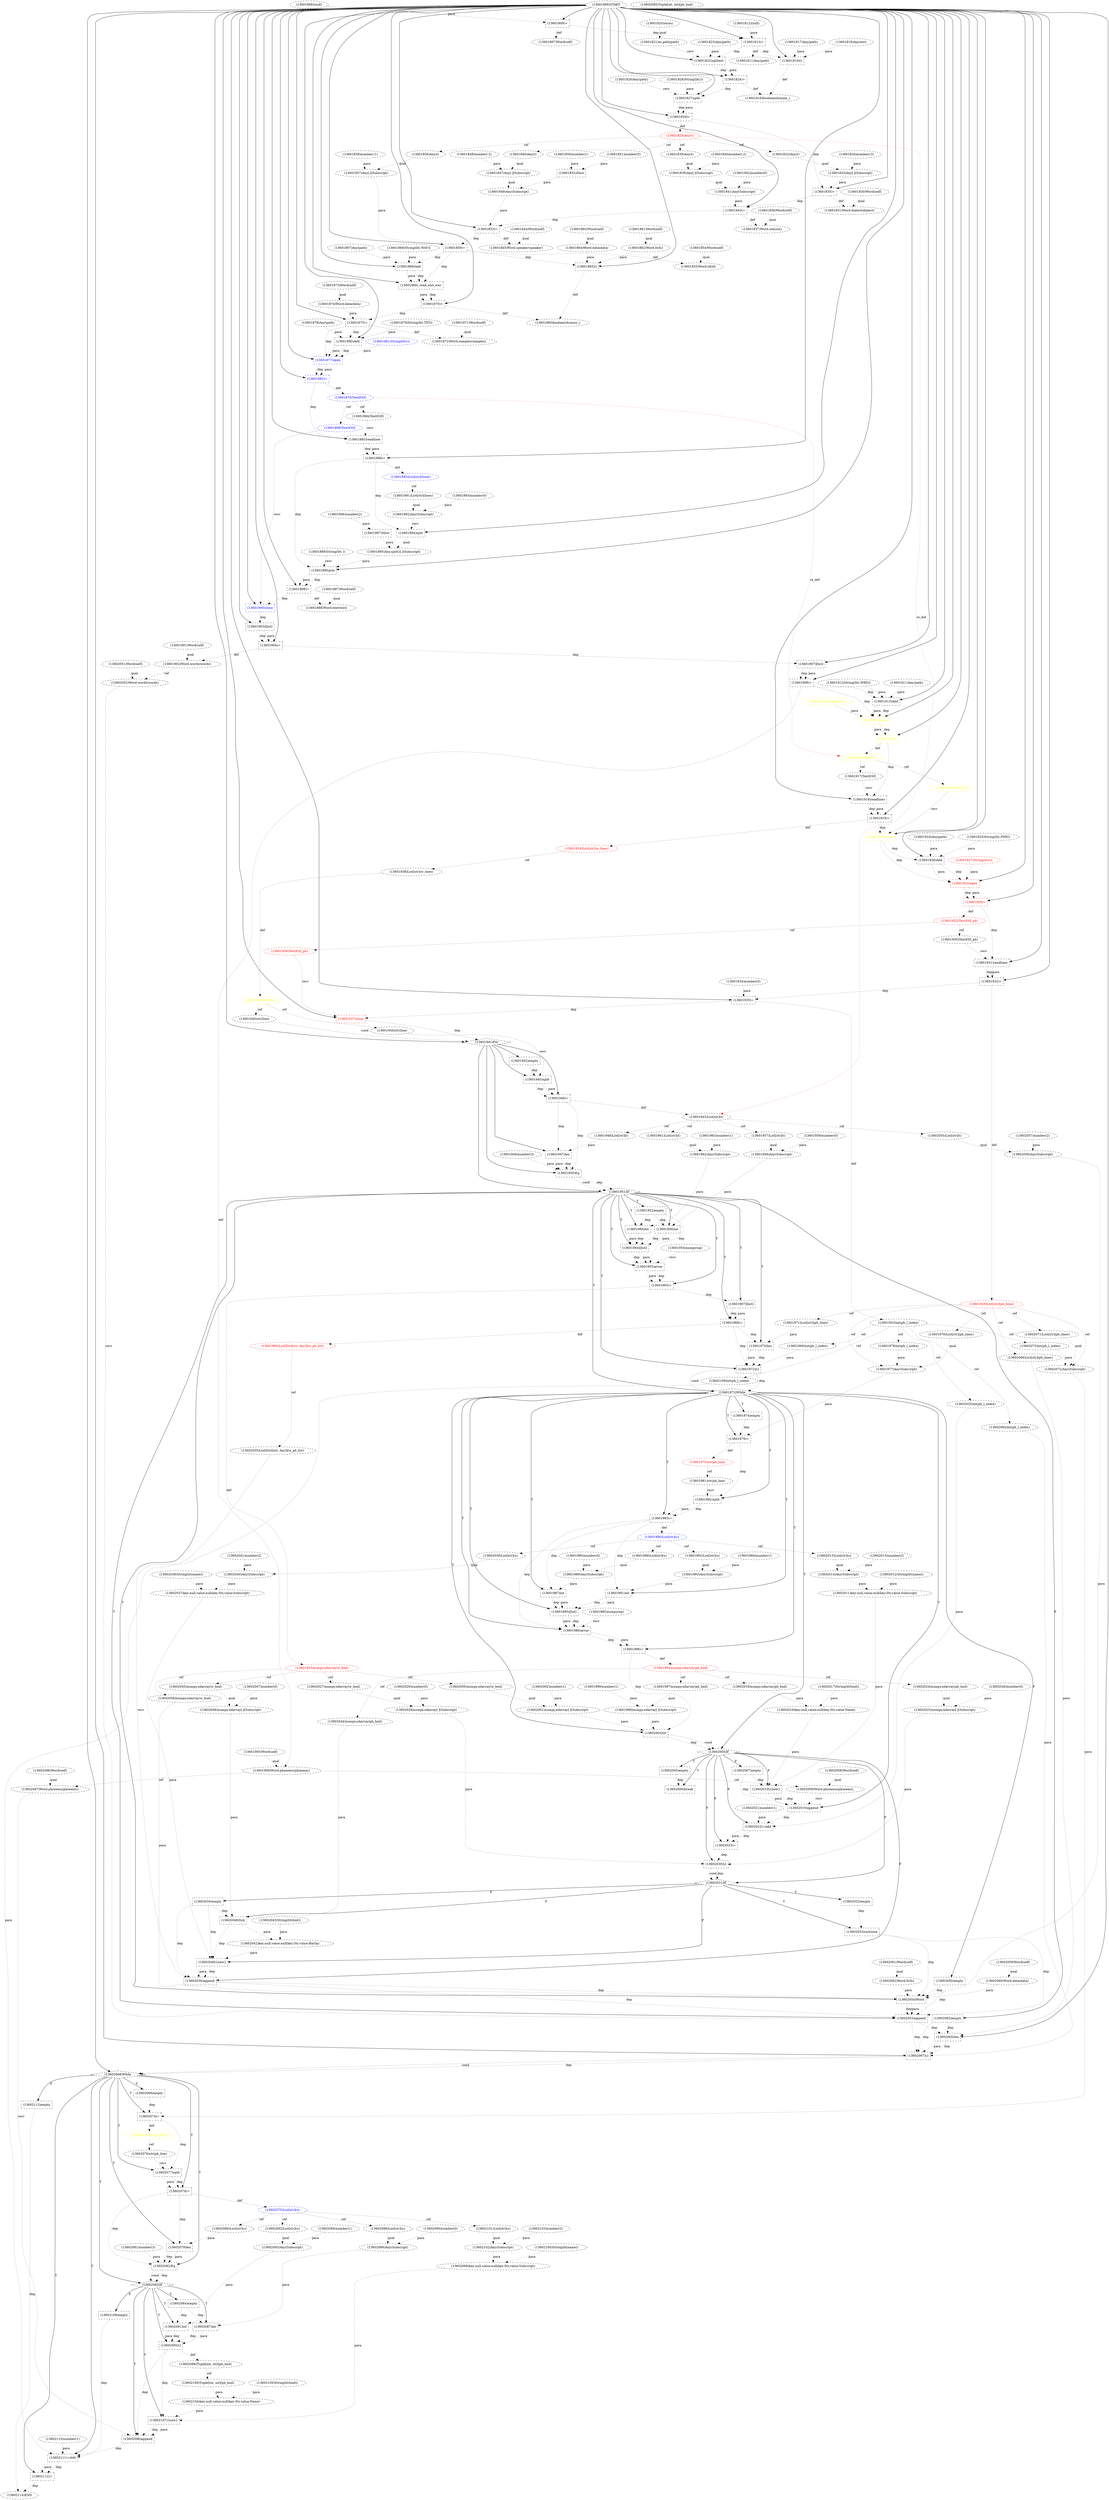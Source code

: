 digraph G {
1 [label="(13602047)number(0)" shape=ellipse style=dashed]
2 [label="(13601857)Any[.](Subscript)" shape=ellipse style=dashed]
3 [label="(13601886)=" shape=box style=dashed]
4 [label="(13601972)Lt" shape=box style=dashed]
5 [label="(13602080)List[str](u)" shape=ellipse style=dashed]
6 [label="(13601864)Word.data(data)" shape=ellipse style=dashed]
7 [label="(13602019){new}" shape=box style=dashed]
8 [label="(13602034)empty" shape=box style=dashed]
9 [label="(13601876)TextIO(f)" shape=ellipse style=dashed color=blue fontcolor=blue]
10 [label="(13602063)empty" shape=box style=dashed]
11 [label="(13602074)=" shape=box style=dashed]
12 [label="(13602059)Word(self)" shape=ellipse style=dashed]
13 [label="(13601917)TextIO(f)" shape=ellipse style=dashed]
14 [label="(13601949)number(3)" shape=ellipse style=dashed]
15 [label="(13602007)empty" shape=box style=dashed]
16 [label="(13601921)close" shape=box style=dashed color=yellow fontcolor=yellow]
17 [label="(13601915)=" shape=box style=dashed color=yellow fontcolor=yellow]
18 [label="(13601947)len" shape=box style=dashed]
19 [label="(13602018)numpy.ndarray(ph_bnd)" shape=ellipse style=dashed]
20 [label="(13602048)Sub" shape=box style=dashed]
21 [label="(13601898)=" shape=box style=dashed]
22 [label="(13601961)List[str](t)" shape=ellipse style=dashed]
23 [label="(13601968)=" shape=box style=dashed]
24 [label="(13601842)number(0)" shape=ellipse style=dashed]
25 [label="(13601908)=" shape=box style=dashed]
26 [label="(13601848)number(-2)" shape=ellipse style=dashed]
27 [label="(13602087)int" shape=box style=dashed]
28 [label="(13602041)number(2)" shape=ellipse style=dashed]
29 [label="(13602084)empty" shape=box style=dashed]
30 [label="(13602108)empty" shape=box style=dashed]
31 [label="(13601890)join" shape=box style=dashed]
32 [label="(13602027)numpy.ndarray(w_bnd)" shape=ellipse style=dashed]
33 [label="(13601923)open" shape=box style=dashed color=red fontcolor=red]
34 [label="(13601887)Word(self)" shape=ellipse style=dashed]
35 [label="(13601984)numpy.ndarray(ph_bnd)" shape=ellipse style=dashed color=red fontcolor=red]
36 [label="(13601998)numpy.ndarray[.](Subscript)" shape=ellipse style=dashed]
37 [label="(13601922)TextIO(f_ph)" shape=ellipse style=dashed color=red fontcolor=red]
38 [label="(13601817)Any(path)" shape=ellipse style=dashed]
39 [label="(13601878)Any(path)" shape=ellipse style=dashed]
40 [label="(13601927)String(lit(r))" shape=ellipse style=dashed color=red fontcolor=red]
41 [label="(13601977)Any(Subscript)" shape=ellipse style=dashed]
42 [label="(13602073)int(ph_l_index)" shape=ellipse style=dashed]
43 [label="(13602083)If" shape=diamond style=dashed]
44 [label="(13602111)=Add" shape=box style=dashed]
45 [label="(13602078)=" shape=box style=dashed]
46 [label="(13601957)List[str](t)" shape=ellipse style=dashed]
47 [label="(13601895)Any.split()[.](Subscript)" shape=ellipse style=dashed]
48 [label="(13601937)close" shape=box style=dashed color=red fontcolor=red]
49 [label="(13602043)String(lit(bnd))" shape=ellipse style=dashed]
50 [label="(13601933)int(ph_l_index)" shape=ellipse style=dashed color=black fontcolor=black]
51 [label="(13602050)empty" shape=box style=dashed]
52 [label="(13601951)If" shape=diamond style=dashed]
53 [label="(13602070)str(ph_line)" shape=ellipse style=dashed color=yellow fontcolor=yellow]
54 [label="(13601892)Any(Subscript)" shape=ellipse style=dashed]
55 [label="(13601926)Add" shape=box style=dashed]
56 [label="(13601936)TextIO(f_ph)" shape=ellipse style=dashed color=red fontcolor=red]
57 [label="(13602009)Word.phonems(phonems)" shape=ellipse style=dashed]
58 [label="(13601930)TextIO(f_ph)" shape=ellipse style=dashed]
59 [label="(13601967)[list]" shape=box style=dashed]
60 [label="(13601885)readlines" shape=box style=dashed]
61 [label="(13601912)String(lit(.WRD))" shape=ellipse style=dashed]
62 [label="(13602031)If" shape=diamond style=dashed]
63 [label="(13602064)int(ph_l_index)" shape=ellipse style=dashed]
64 [label="(13602102)Any(Subscript)" shape=ellipse style=dashed]
65 [label="(13601928)=" shape=box style=dashed color=red fontcolor=red]
66 [label="(13602030)Lt" shape=box style=dashed]
67 [label="(13601836)Word(self)" shape=ellipse style=dashed]
68 [label="(13602015)number(2)" shape=ellipse style=dashed]
69 [label="(13601891)List[str](lines)" shape=ellipse style=dashed]
70 [label="(13601991)int" shape=box style=dashed]
71 [label="(13601823)Any(path)" shape=ellipse style=dashed]
72 [label="(13601934)number(0)" shape=ellipse style=dashed]
73 [label="(13601861)Word(self)" shape=ellipse style=dashed]
74 [label="(13602068)While" shape=diamond style=dashed]
75 [label="(13602005)empty" shape=box style=dashed]
76 [label="(13601982)split" shape=box style=dashed]
77 [label="(13602092)List[str](u)" shape=ellipse style=dashed]
78 [label="(13601869)Add" shape=box style=dashed]
79 [label="(13602038)String(lit(name))" shape=ellipse style=dashed]
80 [label="(13602107){new}" shape=box style=dashed]
81 [label="(13602114)END" style=dashed]
82 [label="(13601837)Word.sex(sex)" shape=ellipse style=dashed]
83 [label="(13602090)number(0)" shape=ellipse style=dashed]
84 [label="(13601835)=" shape=box style=dashed]
85 [label="(13602081)number(3)" shape=ellipse style=dashed]
86 [label="(13602010)append" shape=box style=dashed]
87 [label="(13601806)START" style=dashed]
88 [label="(13602003)Gt" shape=box style=dashed]
89 [label="(13602109)int(ph_l_index)" shape=ellipse style=dashed]
90 [label="(13601894)split" shape=box style=dashed]
91 [label="(13602037)key:null,value:null(key:Str,value:Subscript)" shape=ellipse style=dashed]
92 [label="(13601910)open" shape=box style=dashed color=yellow fontcolor=yellow]
93 [label="(13601811)Any(path)" shape=ellipse style=dashed]
94 [label="(13602035)List[Dict[str, Any]](w_ph_list)" shape=ellipse style=dashed]
95 [label="(13601830)Word(self)" shape=ellipse style=dashed]
96 [label="(13601840)number(-2)" shape=ellipse style=dashed]
97 [label="(13601882)=" shape=box style=dashed color=blue fontcolor=blue]
98 [label="(13601969)int(ph_l_index)" shape=ellipse style=dashed]
99 [label="(13601988)List[str](u)" shape=ellipse style=dashed]
100 [label="(13601945)split" shape=box style=dashed]
101 [label="(13601964)[list]" shape=box style=dashed]
102 [label="(13601863)Word(self)" shape=ellipse style=dashed]
103 [label="(13602014)Any(Subscript)" shape=ellipse style=dashed]
104 [label="(13601889)String(lit( ))" shape=ellipse style=dashed]
105 [label="(13602013)List[str](u)" shape=ellipse style=dashed]
106 [label="(13601958)Any(Subscript)" shape=ellipse style=dashed]
107 [label="(13601976)List[str](ph_lines)" shape=ellipse style=dashed]
108 [label="(13601980)List[str](u)" shape=ellipse style=dashed color=blue fontcolor=blue]
109 [label="(13602093)Any(Subscript)" shape=ellipse style=dashed]
110 [label="(13601940)str(line)" shape=ellipse style=dashed]
111 [label="(13602085)Tuple[int, int](ph_bnd)" shape=ellipse style=dashed]
112 [label="(13602044)numpy.ndarray(ph_bnd)" shape=ellipse style=dashed]
113 [label="(13601913)Add" shape=box style=dashed]
114 [label="(13601938)List[str](w_lines)" shape=ellipse style=dashed]
115 [label="(13601903)[list]" shape=box style=dashed]
116 [label="(13601990)number(0)" shape=ellipse style=dashed]
117 [label="(13601808)(null)" shape=ellipse style=dashed]
118 [label="(13601854)Word(self)" shape=ellipse style=dashed]
119 [label="(13601992)List[str](u)" shape=ellipse style=dashed]
120 [label="(13602072)Any(Subscript)" shape=ellipse style=dashed]
121 [label="(13602060)Word.data(data)" shape=ellipse style=dashed]
122 [label="(13601944)str(line)" shape=ellipse style=dashed]
123 [label="(13601986)array" shape=box style=dashed]
124 [label="(13601871)Word(self)" shape=ellipse style=dashed]
125 [label="(13601956)int" shape=box style=dashed]
126 [label="(13601975)str(ph_line)" shape=ellipse style=dashed color=red fontcolor=red]
127 [label="(13601825)Any(t)" shape=ellipse style=dashed color=red fontcolor=red]
128 [label="(13601888)Word.text(text)" shape=ellipse style=dashed]
129 [label="(13601853)=" shape=box style=dashed]
130 [label="(13602040)Any(Subscript)" shape=ellipse style=dashed]
131 [label="(13602026)number(0)" shape=ellipse style=dashed]
132 [label="(13601867)Any(path)" shape=ellipse style=dashed]
133 [label="(13601952)empty" shape=box style=dashed]
134 [label="(13601838)Any(t)" shape=ellipse style=dashed]
135 [label="(13602095)()" shape=box style=dashed]
136 [label="(13601843)=" shape=box style=dashed]
137 [label="(13601943)List[str](t)" shape=ellipse style=dashed color=black fontcolor=black]
138 [label="(13601826)Any(path)" shape=ellipse style=dashed]
139 [label="(13601866)_read_nist_wav" shape=box style=dashed]
140 [label="(13602049){new}" shape=box style=dashed]
141 [label="(13602057)number(2)" shape=ellipse style=dashed]
142 [label="(13601974)empty" shape=box style=dashed]
143 [label="(13602053)append" shape=box style=dashed]
144 [label="(13601924)Any(path)" shape=ellipse style=dashed]
145 [label="(13602071)List[str](ph_lines)" shape=ellipse style=dashed]
146 [label="(13601851)number(5)" shape=ellipse style=dashed]
147 [label="(13601816)boolean(dummy_)" shape=ellipse style=dashed]
148 [label="(13602088)List[str](u)" shape=ellipse style=dashed]
149 [label="(13601935)=" shape=box style=dashed]
150 [label="(13601884)TextIO(f)" shape=ellipse style=dashed]
151 [label="(13602039)List[str](u)" shape=ellipse style=dashed]
152 [label="(13602012)String(lit(name))" shape=ellipse style=dashed]
153 [label="(13601865)()" shape=box style=dashed]
154 [label="(13602058)numpy.ndarray(w_bnd)" shape=ellipse style=dashed]
155 [label="(13601844)Word(self)" shape=ellipse style=dashed]
156 [label="(13601925)String(lit(.PHN))" shape=ellipse style=dashed]
157 [label="(13602032)empty" shape=box style=dashed]
158 [label="(13601920)TextIO(f)" shape=ellipse style=dashed color=yellow fontcolor=yellow]
159 [label="(13601905)Word(self)" shape=ellipse style=dashed]
160 [label="(13602054)Word" shape=box style=dashed]
161 [label="(13602028)numpy.ndarray[.](Subscript)" shape=ellipse style=dashed]
162 [label="(13601893)number(0)" shape=ellipse style=dashed]
163 [label="(13601879)String(lit(.TXT))" shape=ellipse style=dashed]
164 [label="(13602022)=Add" shape=box style=dashed]
165 [label="(13602100)String(lit(name))" shape=ellipse style=dashed]
166 [label="(13601881)String(lit(r))" shape=ellipse style=dashed color=blue fontcolor=blue]
167 [label="(13602112)=" shape=box style=dashed]
168 [label="(13601841)Any(Subscript)" shape=ellipse style=dashed]
169 [label="(13601901)Word(self)" shape=ellipse style=dashed]
170 [label="(13602069)empty" shape=box style=dashed]
171 [label="(13601985)numpy(np)" shape=ellipse style=dashed]
172 [label="(13602065)len" shape=box style=dashed]
173 [label="(13602008)Word(self)" shape=ellipse style=dashed]
174 [label="(13602002)number(1)" shape=ellipse style=dashed]
175 [label="(13602055)List[str](t)" shape=ellipse style=dashed]
176 [label="(13601818)Any(ext)" shape=ellipse style=dashed]
177 [label="(13601899)TextIO(f)" shape=ellipse style=dashed color=blue fontcolor=blue]
178 [label="(13602006)break" shape=box style=dashed]
179 [label="(13601819)()" shape=box style=dashed]
180 [label="(13601852)Slice" shape=box style=dashed]
181 [label="(13602001)numpy.ndarray[.](Subscript)" shape=ellipse style=dashed]
182 [label="(13602082)Eq" shape=box style=dashed]
183 [label="(13602096)Word(self)" shape=ellipse style=dashed]
184 [label="(13602056)Any(Subscript)" shape=ellipse style=dashed]
185 [label="(13602051)Word(self)" shape=ellipse style=dashed]
186 [label="(13601954)numpy(np)" shape=ellipse style=dashed]
187 [label="(13601994)number(1)" shape=ellipse style=dashed]
188 [label="(13601971)List[str](ph_lines)" shape=ellipse style=dashed]
189 [label="(13602097)Word.phonems(phonems)" shape=ellipse style=dashed]
190 [label="(13601941)For" shape=diamond style=dashed]
191 [label="(13601834)number(-3)" shape=ellipse style=dashed]
192 [label="(13601896)number(2)" shape=ellipse style=dashed]
193 [label="(13602076)str(ph_line)" shape=ellipse style=dashed]
194 [label="(13601873)Word(self)" shape=ellipse style=dashed]
195 [label="(13601931)readlines" shape=box style=dashed]
196 [label="(13601959)number(0)" shape=ellipse style=dashed]
197 [label="(13601832)Any(t)" shape=ellipse style=dashed]
198 [label="(13602042)key:null,value:null(key:Str,value:BinOp)" shape=ellipse style=dashed]
199 [label="(13602066)List[str](ph_lines)" shape=ellipse style=dashed]
200 [label="(13601807)Word(self)" shape=ellipse style=dashed]
201 [label="(13601939)str(line)" shape=ellipse style=dashed color=yellow fontcolor=yellow]
202 [label="(13601970)len" shape=box style=dashed]
203 [label="(13602011)key:null,value:null(key:Str,value:Subscript)" shape=ellipse style=dashed]
204 [label="(13601897)Slice" shape=box style=dashed]
205 [label="(13602061)Word(self)" shape=ellipse style=dashed]
206 [label="(13601942)empty" shape=box style=dashed]
207 [label="(13601812)(null)" shape=ellipse style=dashed]
208 [label="(13601987)int" shape=box style=dashed]
209 [label="(13602033)continue" shape=box style=dashed]
210 [label="(13602091)int" shape=box style=dashed]
211 [label="(13601883)List[str](lines)" shape=ellipse style=dashed color=blue fontcolor=blue]
212 [label="(13602104)key:null,value:null(key:Str,value:Name)" shape=ellipse style=dashed]
213 [label="(13601948)List[str](t)" shape=ellipse style=dashed]
214 [label="(13601978)int(ph_l_index)" shape=ellipse style=dashed]
215 [label="(13602046)numpy.ndarray[.](Subscript)" shape=ellipse style=dashed]
216 [label="(13601953)numpy.ndarray(w_bnd)" shape=ellipse style=dashed color=red fontcolor=red]
217 [label="(13601993)Any(Subscript)" shape=ellipse style=dashed]
218 [label="(13601963)number(1)" shape=ellipse style=dashed]
219 [label="(13601846)Any(t)" shape=ellipse style=dashed]
220 [label="(13601874)Word.data(data)" shape=ellipse style=dashed]
221 [label="(13602025)numpy.ndarray[.](Subscript)" shape=ellipse style=dashed]
222 [label="(13601839)Any[.](Subscript)" shape=ellipse style=dashed]
223 [label="(13601880)Add" shape=box style=dashed]
224 [label="(13602089)Any(Subscript)" shape=ellipse style=dashed]
225 [label="(13601824)=" shape=box style=dashed]
226 [label="(13601955)array" shape=box style=dashed]
227 [label="(13601858)number(-1)" shape=ellipse style=dashed]
228 [label="(13601850)number(1)" shape=ellipse style=dashed]
229 [label="(13602098)append" shape=box style=dashed]
230 [label="(13601906)Word.phonems(phonems)" shape=ellipse style=dashed]
231 [label="(13601859)=" shape=box style=dashed]
232 [label="(13602110)number(1)" shape=ellipse style=dashed]
233 [label="(13602004)If" shape=diamond style=dashed]
234 [label="(13602113)empty" shape=box style=dashed]
235 [label="(13601965)=" shape=box style=dashed]
236 [label="(13601845)Word.speaker(speaker)" shape=ellipse style=dashed]
237 [label="(13601996)=" shape=box style=dashed]
238 [label="(13602105)String(lit(bnd))" shape=ellipse style=dashed]
239 [label="(13601973)While" shape=diamond style=dashed]
240 [label="(13602023)=" shape=box style=dashed]
241 [label="(13601860)boolean(dummy_)" shape=ellipse style=dashed]
242 [label="(13601828)String(lit(/))" shape=ellipse style=dashed]
243 [label="(13602024)numpy.ndarray(ph_bnd)" shape=ellipse style=dashed]
244 [label="(13602099)key:null,value:null(key:Str,value:Subscript)" shape=ellipse style=dashed]
245 [label="(13601979)=" shape=box style=dashed]
246 [label="(13601813)=" shape=box style=dashed]
247 [label="(13601946)=" shape=box style=dashed]
248 [label="(13601999)number(1)" shape=ellipse style=dashed]
249 [label="(13601907)[list]" shape=box style=dashed]
250 [label="(13602067)Lt" shape=box style=dashed]
251 [label="(13601932)=" shape=box style=dashed]
252 [label="(13601983)=" shape=box style=dashed]
253 [label="(13602016)key:null,value:null(key:Str,value:Name)" shape=ellipse style=dashed]
254 [label="(13601989)Any(Subscript)" shape=ellipse style=dashed]
255 [label="(13601821)os.path(path)" shape=ellipse style=dashed]
256 [label="(13602036)append" shape=box style=dashed]
257 [label="(13601847)Any[.](Subscript)" shape=ellipse style=dashed]
258 [label="(13601820)os(os)" shape=ellipse style=dashed]
259 [label="(13602045)numpy.ndarray(w_bnd)" shape=ellipse style=dashed]
260 [label="(13601950)Eq" shape=box style=dashed]
261 [label="(13601960)int" shape=box style=dashed]
262 [label="(13601966)List[Dict[str, Any]](w_ph_list)" shape=ellipse style=dashed color=red fontcolor=red]
263 [label="(13602017)String(lit(bnd))" shape=ellipse style=dashed]
264 [label="(13601875)=" shape=box style=dashed]
265 [label="(13602021)number(1)" shape=ellipse style=dashed]
266 [label="(13601914)String(lit(r))" shape=ellipse style=dashed color=yellow fontcolor=yellow]
267 [label="(13601997)numpy.ndarray(ph_bnd)" shape=ellipse style=dashed]
268 [label="(13601902)Word.words(words)" shape=ellipse style=dashed]
269 [label="(13601856)Any(t)" shape=ellipse style=dashed]
270 [label="(13601981)str(ph_line)" shape=ellipse style=dashed]
271 [label="(13601995)[list]" shape=box style=dashed]
272 [label="(13601822)splitext" shape=box style=dashed]
273 [label="(13601868)String(lit(.WAV))" shape=ellipse style=dashed]
274 [label="(13602029)number(0)" shape=ellipse style=dashed]
275 [label="(13601900)close" shape=box style=dashed color=blue fontcolor=blue]
276 [label="(13602086)Tuple[int, int](ph_bnd)" shape=ellipse style=dashed color=black fontcolor=black]
277 [label="(13601872)Word.samples(samples)" shape=ellipse style=dashed]
278 [label="(13602077)split" shape=box style=dashed]
279 [label="(13601909)TextIO(f)" shape=ellipse style=dashed color=yellow fontcolor=yellow]
280 [label="(13602052)Word.words(words)" shape=ellipse style=dashed]
281 [label="(13602094)number(1)" shape=ellipse style=dashed]
282 [label="(13601827)split" shape=box style=dashed]
283 [label="(13601833)Any[.](Subscript)" shape=ellipse style=dashed]
284 [label="(13602075)List[str](u)" shape=ellipse style=dashed color=blue fontcolor=blue]
285 [label="(13602103)number(2)" shape=ellipse style=dashed]
286 [label="(13601829)=" shape=box style=dashed]
287 [label="(13601877)open" shape=box style=dashed color=blue fontcolor=blue]
288 [label="(13601918)readlines" shape=box style=dashed]
289 [label="(13601849)Any(Subscript)" shape=ellipse style=dashed]
290 [label="(13601916)List[str](w_lines)" shape=ellipse style=dashed color=red fontcolor=red]
291 [label="(13601831)Word.dialect(dialect)" shape=ellipse style=dashed]
292 [label="(13601929)List[str](ph_lines)" shape=ellipse style=dashed color=red fontcolor=red]
293 [label="(13601870)=" shape=box style=dashed]
294 [label="(13601911)Any(path)" shape=ellipse style=dashed]
295 [label="(13602000)numpy.ndarray(w_bnd)" shape=ellipse style=dashed]
296 [label="(13601855)Word.id(id)" shape=ellipse style=dashed]
297 [label="(13602079)len" shape=box style=dashed]
298 [label="(13601919)=" shape=box style=dashed]
299 [label="(13601809)=" shape=box style=dashed]
300 [label="(13601862)Word.fs(fs)" shape=ellipse style=dashed]
301 [label="(13602062)Word.fs(fs)" shape=ellipse style=dashed]
302 [label="(13601904)=" shape=box style=dashed]
303 [label="(13602020)int(ph_l_index)" shape=ellipse style=dashed]
304 [label="(13601962)Any(Subscript)" shape=ellipse style=dashed]
305 [label="(13602106)Tuple[int, int](ph_bnd)" shape=ellipse style=dashed]
306 [label="(13602101)List[str](u)" shape=ellipse style=dashed]
269 -> 2 [label="qual" style=dotted];
227 -> 2 [label="para" style=dotted];
87 -> 3 [label="" style=solid];
60 -> 3 [label="dep" style=dotted];
60 -> 3 [label="para" style=dotted];
52 -> 4 [label="T"];
98 -> 4 [label="para" style=dotted];
202 -> 4 [label="dep" style=dotted];
202 -> 4 [label="para" style=dotted];
23 -> 4 [label="dep" style=dotted];
284 -> 5 [label="ref" style=dotted];
102 -> 6 [label="qual" style=dotted];
233 -> 7 [label="F"];
203 -> 7 [label="para" style=dotted];
253 -> 7 [label="para" style=dotted];
15 -> 7 [label="dep" style=dotted];
62 -> 8 [label="F"];
97 -> 9 [label="def" style=dotted];
52 -> 10 [label="F"];
74 -> 11 [label="T"];
120 -> 11 [label="para" style=dotted];
170 -> 11 [label="dep" style=dotted];
279 -> 13 [label="ref" style=dotted];
233 -> 15 [label="F"];
87 -> 16 [label="" style=solid];
158 -> 16 [label="recv" style=dotted];
298 -> 16 [label="dep" style=dotted];
87 -> 17 [label="" style=solid];
92 -> 17 [label="dep" style=dotted];
92 -> 17 [label="para" style=dotted];
190 -> 18 [label="" style=solid];
213 -> 18 [label="para" style=dotted];
247 -> 18 [label="dep" style=dotted];
35 -> 19 [label="ref" style=dotted];
62 -> 20 [label="F"];
112 -> 20 [label="para" style=dotted];
215 -> 20 [label="para" style=dotted];
8 -> 20 [label="dep" style=dotted];
87 -> 21 [label="" style=solid];
31 -> 21 [label="dep" style=dotted];
31 -> 21 [label="para" style=dotted];
137 -> 22 [label="ref" style=dotted];
52 -> 23 [label="T"];
59 -> 23 [label="dep" style=dotted];
59 -> 23 [label="para" style=dotted];
87 -> 25 [label="" style=solid];
249 -> 25 [label="dep" style=dotted];
249 -> 25 [label="para" style=dotted];
43 -> 27 [label="T"];
224 -> 27 [label="para" style=dotted];
29 -> 27 [label="dep" style=dotted];
43 -> 29 [label="T"];
43 -> 30 [label="F"];
87 -> 31 [label="" style=solid];
104 -> 31 [label="recv" style=dotted];
47 -> 31 [label="para" style=dotted];
3 -> 31 [label="dep" style=dotted];
216 -> 32 [label="ref" style=dotted];
87 -> 33 [label="" style=solid];
55 -> 33 [label="dep" style=dotted];
55 -> 33 [label="para" style=dotted];
40 -> 33 [label="para" style=dotted];
16 -> 33 [label="dep" style=dotted];
237 -> 35 [label="def" style=dotted];
267 -> 36 [label="qual" style=dotted];
248 -> 36 [label="para" style=dotted];
65 -> 37 [label="def" style=dotted];
107 -> 41 [label="qual" style=dotted];
214 -> 41 [label="para" style=dotted];
292 -> 41 [label="ref" style=dotted];
50 -> 42 [label="ref" style=dotted];
74 -> 43 [label="T"];
182 -> 43 [label="dep" style=dotted];
182 -> 43 [label="cond" style=dotted];
74 -> 44 [label="T"];
89 -> 44 [label="para" style=dotted];
232 -> 44 [label="para" style=dotted];
30 -> 44 [label="dep" style=dotted];
229 -> 44 [label="dep" style=dotted];
74 -> 45 [label="T"];
278 -> 45 [label="dep" style=dotted];
278 -> 45 [label="para" style=dotted];
137 -> 46 [label="ref" style=dotted];
90 -> 47 [label="qual" style=dotted];
204 -> 47 [label="para" style=dotted];
87 -> 48 [label="" style=solid];
56 -> 48 [label="recv" style=dotted];
149 -> 48 [label="dep" style=dotted];
149 -> 50 [label="def" style=dotted];
239 -> 51 [label="F"];
190 -> 52 [label="" style=solid];
260 -> 52 [label="dep" style=dotted];
260 -> 52 [label="cond" style=dotted];
11 -> 53 [label="def" style=dotted];
69 -> 54 [label="qual" style=dotted];
162 -> 54 [label="para" style=dotted];
87 -> 55 [label="" style=solid];
144 -> 55 [label="para" style=dotted];
156 -> 55 [label="para" style=dotted];
16 -> 55 [label="dep" style=dotted];
37 -> 56 [label="ref" style=dotted];
173 -> 57 [label="qual" style=dotted];
230 -> 57 [label="ref" style=dotted];
37 -> 58 [label="ref" style=dotted];
52 -> 59 [label="T"];
235 -> 59 [label="dep" style=dotted];
87 -> 60 [label="" style=solid];
150 -> 60 [label="recv" style=dotted];
97 -> 60 [label="dep" style=dotted];
233 -> 62 [label="F"];
66 -> 62 [label="dep" style=dotted];
66 -> 62 [label="cond" style=dotted];
50 -> 63 [label="ref" style=dotted];
306 -> 64 [label="qual" style=dotted];
285 -> 64 [label="para" style=dotted];
87 -> 65 [label="" style=solid];
33 -> 65 [label="dep" style=dotted];
33 -> 65 [label="para" style=dotted];
233 -> 66 [label="F"];
221 -> 66 [label="para" style=dotted];
161 -> 66 [label="para" style=dotted];
240 -> 66 [label="dep" style=dotted];
211 -> 69 [label="ref" style=dotted];
239 -> 70 [label="T"];
217 -> 70 [label="para" style=dotted];
252 -> 70 [label="dep" style=dotted];
87 -> 74 [label="" style=solid];
250 -> 74 [label="dep" style=dotted];
250 -> 74 [label="cond" style=dotted];
233 -> 75 [label="T"];
239 -> 76 [label="T"];
270 -> 76 [label="recv" style=dotted];
245 -> 76 [label="dep" style=dotted];
284 -> 77 [label="ref" style=dotted];
87 -> 78 [label="" style=solid];
132 -> 78 [label="para" style=dotted];
273 -> 78 [label="para" style=dotted];
231 -> 78 [label="dep" style=dotted];
43 -> 80 [label="T"];
244 -> 80 [label="para" style=dotted];
212 -> 80 [label="para" style=dotted];
135 -> 80 [label="dep" style=dotted];
234 -> 81 [label="dep" style=dotted];
167 -> 81 [label="dep" style=dotted];
67 -> 82 [label="qual" style=dotted];
136 -> 82 [label="def" style=dotted];
87 -> 84 [label="" style=solid];
283 -> 84 [label="para" style=dotted];
286 -> 84 [label="dep" style=dotted];
239 -> 86 [label="T"];
57 -> 86 [label="recv" style=dotted];
7 -> 86 [label="dep" style=dotted];
7 -> 86 [label="para" style=dotted];
15 -> 86 [label="dep" style=dotted];
239 -> 88 [label="T"];
36 -> 88 [label="para" style=dotted];
181 -> 88 [label="para" style=dotted];
237 -> 88 [label="dep" style=dotted];
50 -> 89 [label="ref" style=dotted];
87 -> 90 [label="" style=solid];
54 -> 90 [label="recv" style=dotted];
3 -> 90 [label="dep" style=dotted];
79 -> 91 [label="para" style=dotted];
130 -> 91 [label="para" style=dotted];
87 -> 92 [label="" style=solid];
113 -> 92 [label="dep" style=dotted];
113 -> 92 [label="para" style=dotted];
266 -> 92 [label="para" style=dotted];
25 -> 92 [label="dep" style=dotted];
246 -> 93 [label="def" style=dotted];
262 -> 94 [label="ref" style=dotted];
87 -> 97 [label="" style=solid];
287 -> 97 [label="dep" style=dotted];
287 -> 97 [label="para" style=dotted];
50 -> 98 [label="ref" style=dotted];
108 -> 99 [label="ref" style=dotted];
190 -> 100 [label="" style=solid];
122 -> 100 [label="recv" style=dotted];
206 -> 100 [label="dep" style=dotted];
52 -> 101 [label="T"];
125 -> 101 [label="dep" style=dotted];
125 -> 101 [label="para" style=dotted];
261 -> 101 [label="dep" style=dotted];
261 -> 101 [label="para" style=dotted];
105 -> 103 [label="qual" style=dotted];
68 -> 103 [label="para" style=dotted];
108 -> 105 [label="ref" style=dotted];
46 -> 106 [label="qual" style=dotted];
196 -> 106 [label="para" style=dotted];
292 -> 107 [label="ref" style=dotted];
252 -> 108 [label="def" style=dotted];
77 -> 109 [label="qual" style=dotted];
281 -> 109 [label="para" style=dotted];
201 -> 110 [label="ref" style=dotted];
35 -> 112 [label="ref" style=dotted];
87 -> 113 [label="" style=solid];
294 -> 113 [label="para" style=dotted];
61 -> 113 [label="para" style=dotted];
25 -> 113 [label="dep" style=dotted];
290 -> 114 [label="ref" style=dotted];
87 -> 115 [label="" style=solid];
275 -> 115 [label="dep" style=dotted];
108 -> 119 [label="ref" style=dotted];
145 -> 120 [label="qual" style=dotted];
42 -> 120 [label="para" style=dotted];
292 -> 120 [label="ref" style=dotted];
12 -> 121 [label="qual" style=dotted];
201 -> 122 [label="ref" style=dotted];
239 -> 123 [label="T"];
171 -> 123 [label="recv" style=dotted];
271 -> 123 [label="dep" style=dotted];
271 -> 123 [label="para" style=dotted];
252 -> 123 [label="dep" style=dotted];
52 -> 125 [label="T"];
106 -> 125 [label="para" style=dotted];
133 -> 125 [label="dep" style=dotted];
245 -> 126 [label="def" style=dotted];
286 -> 127 [label="def" style=dotted];
34 -> 128 [label="qual" style=dotted];
21 -> 128 [label="def" style=dotted];
87 -> 129 [label="" style=solid];
289 -> 129 [label="para" style=dotted];
136 -> 129 [label="dep" style=dotted];
151 -> 130 [label="qual" style=dotted];
28 -> 130 [label="para" style=dotted];
52 -> 133 [label="T"];
127 -> 134 [label="ref" style=dotted];
43 -> 135 [label="T"];
27 -> 135 [label="dep" style=dotted];
27 -> 135 [label="para" style=dotted];
210 -> 135 [label="dep" style=dotted];
210 -> 135 [label="para" style=dotted];
87 -> 136 [label="" style=solid];
168 -> 136 [label="para" style=dotted];
84 -> 136 [label="dep" style=dotted];
247 -> 137 [label="def" style=dotted];
127 -> 137 [label="re_def" style=dotted color=red];
87 -> 139 [label="" style=solid];
78 -> 139 [label="dep" style=dotted];
78 -> 139 [label="para" style=dotted];
231 -> 139 [label="dep" style=dotted];
62 -> 140 [label="F"];
91 -> 140 [label="para" style=dotted];
20 -> 140 [label="dep" style=dotted];
198 -> 140 [label="para" style=dotted];
8 -> 140 [label="dep" style=dotted];
239 -> 142 [label="T"];
52 -> 143 [label="T"];
280 -> 143 [label="recv" style=dotted];
160 -> 143 [label="dep" style=dotted];
160 -> 143 [label="para" style=dotted];
209 -> 143 [label="dep" style=dotted];
51 -> 143 [label="dep" style=dotted];
256 -> 143 [label="dep" style=dotted];
292 -> 145 [label="ref" style=dotted];
179 -> 147 [label="def" style=dotted];
225 -> 147 [label="def" style=dotted];
284 -> 148 [label="ref" style=dotted];
87 -> 149 [label="" style=solid];
72 -> 149 [label="para" style=dotted];
251 -> 149 [label="dep" style=dotted];
9 -> 150 [label="ref" style=dotted];
108 -> 151 [label="ref" style=dotted];
87 -> 153 [label="" style=solid];
300 -> 153 [label="para" style=dotted];
6 -> 153 [label="para" style=dotted];
231 -> 153 [label="dep" style=dotted];
216 -> 154 [label="ref" style=dotted];
62 -> 157 [label="T"];
279 -> 158 [label="ref" style=dotted];
52 -> 160 [label="T"];
184 -> 160 [label="para" style=dotted];
154 -> 160 [label="para" style=dotted];
121 -> 160 [label="para" style=dotted];
301 -> 160 [label="para" style=dotted];
209 -> 160 [label="dep" style=dotted];
51 -> 160 [label="dep" style=dotted];
256 -> 160 [label="dep" style=dotted];
32 -> 161 [label="qual" style=dotted];
274 -> 161 [label="para" style=dotted];
233 -> 164 [label="F"];
303 -> 164 [label="para" style=dotted];
265 -> 164 [label="para" style=dotted];
86 -> 164 [label="dep" style=dotted];
74 -> 167 [label="T"];
44 -> 167 [label="dep" style=dotted];
44 -> 167 [label="para" style=dotted];
222 -> 168 [label="qual" style=dotted];
24 -> 168 [label="para" style=dotted];
74 -> 170 [label="T"];
87 -> 172 [label="" style=solid];
199 -> 172 [label="para" style=dotted];
143 -> 172 [label="dep" style=dotted];
10 -> 172 [label="dep" style=dotted];
137 -> 175 [label="ref" style=dotted];
9 -> 177 [label="ref" style=dotted];
233 -> 178 [label="T"];
75 -> 178 [label="dep" style=dotted];
87 -> 179 [label="" style=solid];
38 -> 179 [label="para" style=dotted];
176 -> 179 [label="para" style=dotted];
246 -> 179 [label="dep" style=dotted];
228 -> 180 [label="para" style=dotted];
146 -> 180 [label="para" style=dotted];
295 -> 181 [label="qual" style=dotted];
174 -> 181 [label="para" style=dotted];
74 -> 182 [label="T"];
297 -> 182 [label="dep" style=dotted];
297 -> 182 [label="para" style=dotted];
85 -> 182 [label="para" style=dotted];
45 -> 182 [label="dep" style=dotted];
175 -> 184 [label="qual" style=dotted];
141 -> 184 [label="para" style=dotted];
292 -> 188 [label="ref" style=dotted];
183 -> 189 [label="qual" style=dotted];
230 -> 189 [label="ref" style=dotted];
87 -> 190 [label="" style=solid];
110 -> 190 [label="cond" style=dotted];
48 -> 190 [label="dep" style=dotted];
53 -> 193 [label="ref" style=dotted];
87 -> 195 [label="" style=solid];
58 -> 195 [label="recv" style=dotted];
65 -> 195 [label="dep" style=dotted];
127 -> 197 [label="ref" style=dotted];
49 -> 198 [label="para" style=dotted];
20 -> 198 [label="para" style=dotted];
292 -> 199 [label="ref" style=dotted];
299 -> 200 [label="def" style=dotted];
114 -> 201 [label="def" style=dotted];
52 -> 202 [label="T"];
188 -> 202 [label="para" style=dotted];
23 -> 202 [label="dep" style=dotted];
152 -> 203 [label="para" style=dotted];
103 -> 203 [label="para" style=dotted];
192 -> 204 [label="para" style=dotted];
190 -> 206 [label="" style=solid];
239 -> 208 [label="T"];
254 -> 208 [label="para" style=dotted];
252 -> 208 [label="dep" style=dotted];
62 -> 209 [label="T"];
157 -> 209 [label="dep" style=dotted];
43 -> 210 [label="T"];
109 -> 210 [label="para" style=dotted];
29 -> 210 [label="dep" style=dotted];
3 -> 211 [label="def" style=dotted];
238 -> 212 [label="para" style=dotted];
305 -> 212 [label="para" style=dotted];
137 -> 213 [label="ref" style=dotted];
50 -> 214 [label="ref" style=dotted];
259 -> 215 [label="qual" style=dotted];
1 -> 215 [label="para" style=dotted];
235 -> 216 [label="def" style=dotted];
119 -> 217 [label="qual" style=dotted];
187 -> 217 [label="para" style=dotted];
127 -> 219 [label="ref" style=dotted];
194 -> 220 [label="qual" style=dotted];
243 -> 221 [label="qual" style=dotted];
131 -> 221 [label="para" style=dotted];
134 -> 222 [label="qual" style=dotted];
96 -> 222 [label="para" style=dotted];
87 -> 223 [label="" style=solid];
39 -> 223 [label="para" style=dotted];
163 -> 223 [label="para" style=dotted];
264 -> 223 [label="dep" style=dotted];
148 -> 224 [label="qual" style=dotted];
83 -> 224 [label="para" style=dotted];
87 -> 225 [label="" style=solid];
272 -> 225 [label="dep" style=dotted];
272 -> 225 [label="para" style=dotted];
52 -> 226 [label="T"];
186 -> 226 [label="recv" style=dotted];
101 -> 226 [label="dep" style=dotted];
101 -> 226 [label="para" style=dotted];
133 -> 226 [label="dep" style=dotted];
43 -> 229 [label="T"];
189 -> 229 [label="recv" style=dotted];
80 -> 229 [label="dep" style=dotted];
80 -> 229 [label="para" style=dotted];
135 -> 229 [label="dep" style=dotted];
159 -> 230 [label="qual" style=dotted];
25 -> 230 [label="def" style=dotted];
87 -> 231 [label="" style=solid];
2 -> 231 [label="para" style=dotted];
129 -> 231 [label="dep" style=dotted];
239 -> 233 [label="T"];
88 -> 233 [label="dep" style=dotted];
88 -> 233 [label="cond" style=dotted];
74 -> 234 [label="F"];
52 -> 235 [label="T"];
226 -> 235 [label="dep" style=dotted];
226 -> 235 [label="para" style=dotted];
155 -> 236 [label="qual" style=dotted];
129 -> 236 [label="def" style=dotted];
239 -> 237 [label="T"];
123 -> 237 [label="dep" style=dotted];
123 -> 237 [label="para" style=dotted];
52 -> 239 [label="T"];
4 -> 239 [label="dep" style=dotted];
4 -> 239 [label="cond" style=dotted];
233 -> 240 [label="F"];
164 -> 240 [label="dep" style=dotted];
164 -> 240 [label="para" style=dotted];
153 -> 241 [label="def" style=dotted];
293 -> 241 [label="def" style=dotted];
35 -> 243 [label="ref" style=dotted];
165 -> 244 [label="para" style=dotted];
64 -> 244 [label="para" style=dotted];
239 -> 245 [label="T"];
41 -> 245 [label="para" style=dotted];
142 -> 245 [label="dep" style=dotted];
87 -> 246 [label="" style=solid];
207 -> 246 [label="para" style=dotted];
299 -> 246 [label="dep" style=dotted];
190 -> 247 [label="" style=solid];
100 -> 247 [label="dep" style=dotted];
100 -> 247 [label="para" style=dotted];
87 -> 249 [label="" style=solid];
302 -> 249 [label="dep" style=dotted];
87 -> 250 [label="" style=solid];
63 -> 250 [label="para" style=dotted];
172 -> 250 [label="dep" style=dotted];
172 -> 250 [label="para" style=dotted];
143 -> 250 [label="dep" style=dotted];
10 -> 250 [label="dep" style=dotted];
87 -> 251 [label="" style=solid];
195 -> 251 [label="dep" style=dotted];
195 -> 251 [label="para" style=dotted];
239 -> 252 [label="T"];
76 -> 252 [label="dep" style=dotted];
76 -> 252 [label="para" style=dotted];
263 -> 253 [label="para" style=dotted];
19 -> 253 [label="para" style=dotted];
99 -> 254 [label="qual" style=dotted];
116 -> 254 [label="para" style=dotted];
258 -> 255 [label="qual" style=dotted];
233 -> 256 [label="F"];
94 -> 256 [label="recv" style=dotted];
140 -> 256 [label="dep" style=dotted];
140 -> 256 [label="para" style=dotted];
8 -> 256 [label="dep" style=dotted];
219 -> 257 [label="qual" style=dotted];
26 -> 257 [label="para" style=dotted];
216 -> 259 [label="ref" style=dotted];
190 -> 260 [label="" style=solid];
18 -> 260 [label="dep" style=dotted];
18 -> 260 [label="para" style=dotted];
14 -> 260 [label="para" style=dotted];
247 -> 260 [label="dep" style=dotted];
52 -> 261 [label="T"];
304 -> 261 [label="para" style=dotted];
133 -> 261 [label="dep" style=dotted];
23 -> 262 [label="def" style=dotted];
87 -> 264 [label="" style=solid];
220 -> 264 [label="para" style=dotted];
293 -> 264 [label="dep" style=dotted];
35 -> 267 [label="ref" style=dotted];
169 -> 268 [label="qual" style=dotted];
302 -> 268 [label="def" style=dotted];
127 -> 269 [label="ref" style=dotted];
126 -> 270 [label="ref" style=dotted];
239 -> 271 [label="T"];
208 -> 271 [label="dep" style=dotted];
208 -> 271 [label="para" style=dotted];
70 -> 271 [label="dep" style=dotted];
70 -> 271 [label="para" style=dotted];
87 -> 272 [label="" style=solid];
255 -> 272 [label="recv" style=dotted];
71 -> 272 [label="para" style=dotted];
246 -> 272 [label="dep" style=dotted];
87 -> 275 [label="" style=solid];
177 -> 275 [label="recv" style=dotted];
21 -> 275 [label="dep" style=dotted];
135 -> 276 [label="def" style=dotted];
124 -> 277 [label="qual" style=dotted];
264 -> 277 [label="def" style=dotted];
74 -> 278 [label="T"];
193 -> 278 [label="recv" style=dotted];
11 -> 278 [label="dep" style=dotted];
17 -> 279 [label="def" style=dotted];
9 -> 279 [label="re_def" style=dotted color=red];
185 -> 280 [label="qual" style=dotted];
268 -> 280 [label="ref" style=dotted];
87 -> 282 [label="" style=solid];
138 -> 282 [label="recv" style=dotted];
242 -> 282 [label="para" style=dotted];
225 -> 282 [label="dep" style=dotted];
197 -> 283 [label="qual" style=dotted];
191 -> 283 [label="para" style=dotted];
45 -> 284 [label="def" style=dotted];
87 -> 286 [label="" style=solid];
282 -> 286 [label="dep" style=dotted];
282 -> 286 [label="para" style=dotted];
87 -> 287 [label="" style=solid];
223 -> 287 [label="dep" style=dotted];
223 -> 287 [label="para" style=dotted];
166 -> 287 [label="para" style=dotted];
264 -> 287 [label="dep" style=dotted];
87 -> 288 [label="" style=solid];
13 -> 288 [label="recv" style=dotted];
17 -> 288 [label="dep" style=dotted];
257 -> 289 [label="qual" style=dotted];
180 -> 289 [label="para" style=dotted];
298 -> 290 [label="def" style=dotted];
95 -> 291 [label="qual" style=dotted];
84 -> 291 [label="def" style=dotted];
251 -> 292 [label="def" style=dotted];
87 -> 293 [label="" style=solid];
139 -> 293 [label="dep" style=dotted];
139 -> 293 [label="para" style=dotted];
216 -> 295 [label="ref" style=dotted];
118 -> 296 [label="qual" style=dotted];
231 -> 296 [label="def" style=dotted];
74 -> 297 [label="T"];
5 -> 297 [label="para" style=dotted];
45 -> 297 [label="dep" style=dotted];
87 -> 298 [label="" style=solid];
288 -> 298 [label="dep" style=dotted];
288 -> 298 [label="para" style=dotted];
87 -> 299 [label="" style=solid];
117 -> 299 [label="para" style=dotted];
73 -> 300 [label="qual" style=dotted];
205 -> 301 [label="qual" style=dotted];
87 -> 302 [label="" style=solid];
115 -> 302 [label="dep" style=dotted];
115 -> 302 [label="para" style=dotted];
50 -> 303 [label="ref" style=dotted];
22 -> 304 [label="qual" style=dotted];
218 -> 304 [label="para" style=dotted];
276 -> 305 [label="ref" style=dotted];
284 -> 306 [label="ref" style=dotted];
}